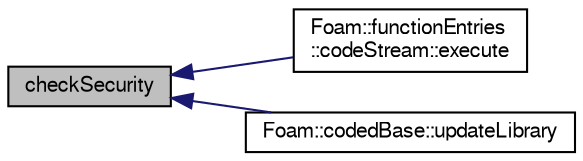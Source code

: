 digraph "checkSecurity"
{
  bgcolor="transparent";
  edge [fontname="FreeSans",fontsize="10",labelfontname="FreeSans",labelfontsize="10"];
  node [fontname="FreeSans",fontsize="10",shape=record];
  rankdir="LR";
  Node1 [label="checkSecurity",height=0.2,width=0.4,color="black", fillcolor="grey75", style="filled" fontcolor="black"];
  Node1 -> Node2 [dir="back",color="midnightblue",fontsize="10",style="solid",fontname="FreeSans"];
  Node2 [label="Foam::functionEntries\l::codeStream::execute",height=0.2,width=0.4,color="black",URL="$a00298.html#a05e7c2e0049c47ef8c3bab8696b6ac1a",tooltip="Execute the functionEntry in a primitiveEntry context. "];
  Node1 -> Node3 [dir="back",color="midnightblue",fontsize="10",style="solid",fontname="FreeSans"];
  Node3 [label="Foam::codedBase::updateLibrary",height=0.2,width=0.4,color="black",URL="$a00291.html#a382b80edbab412d94104c696e9d089b9",tooltip="Update library as required. "];
}
